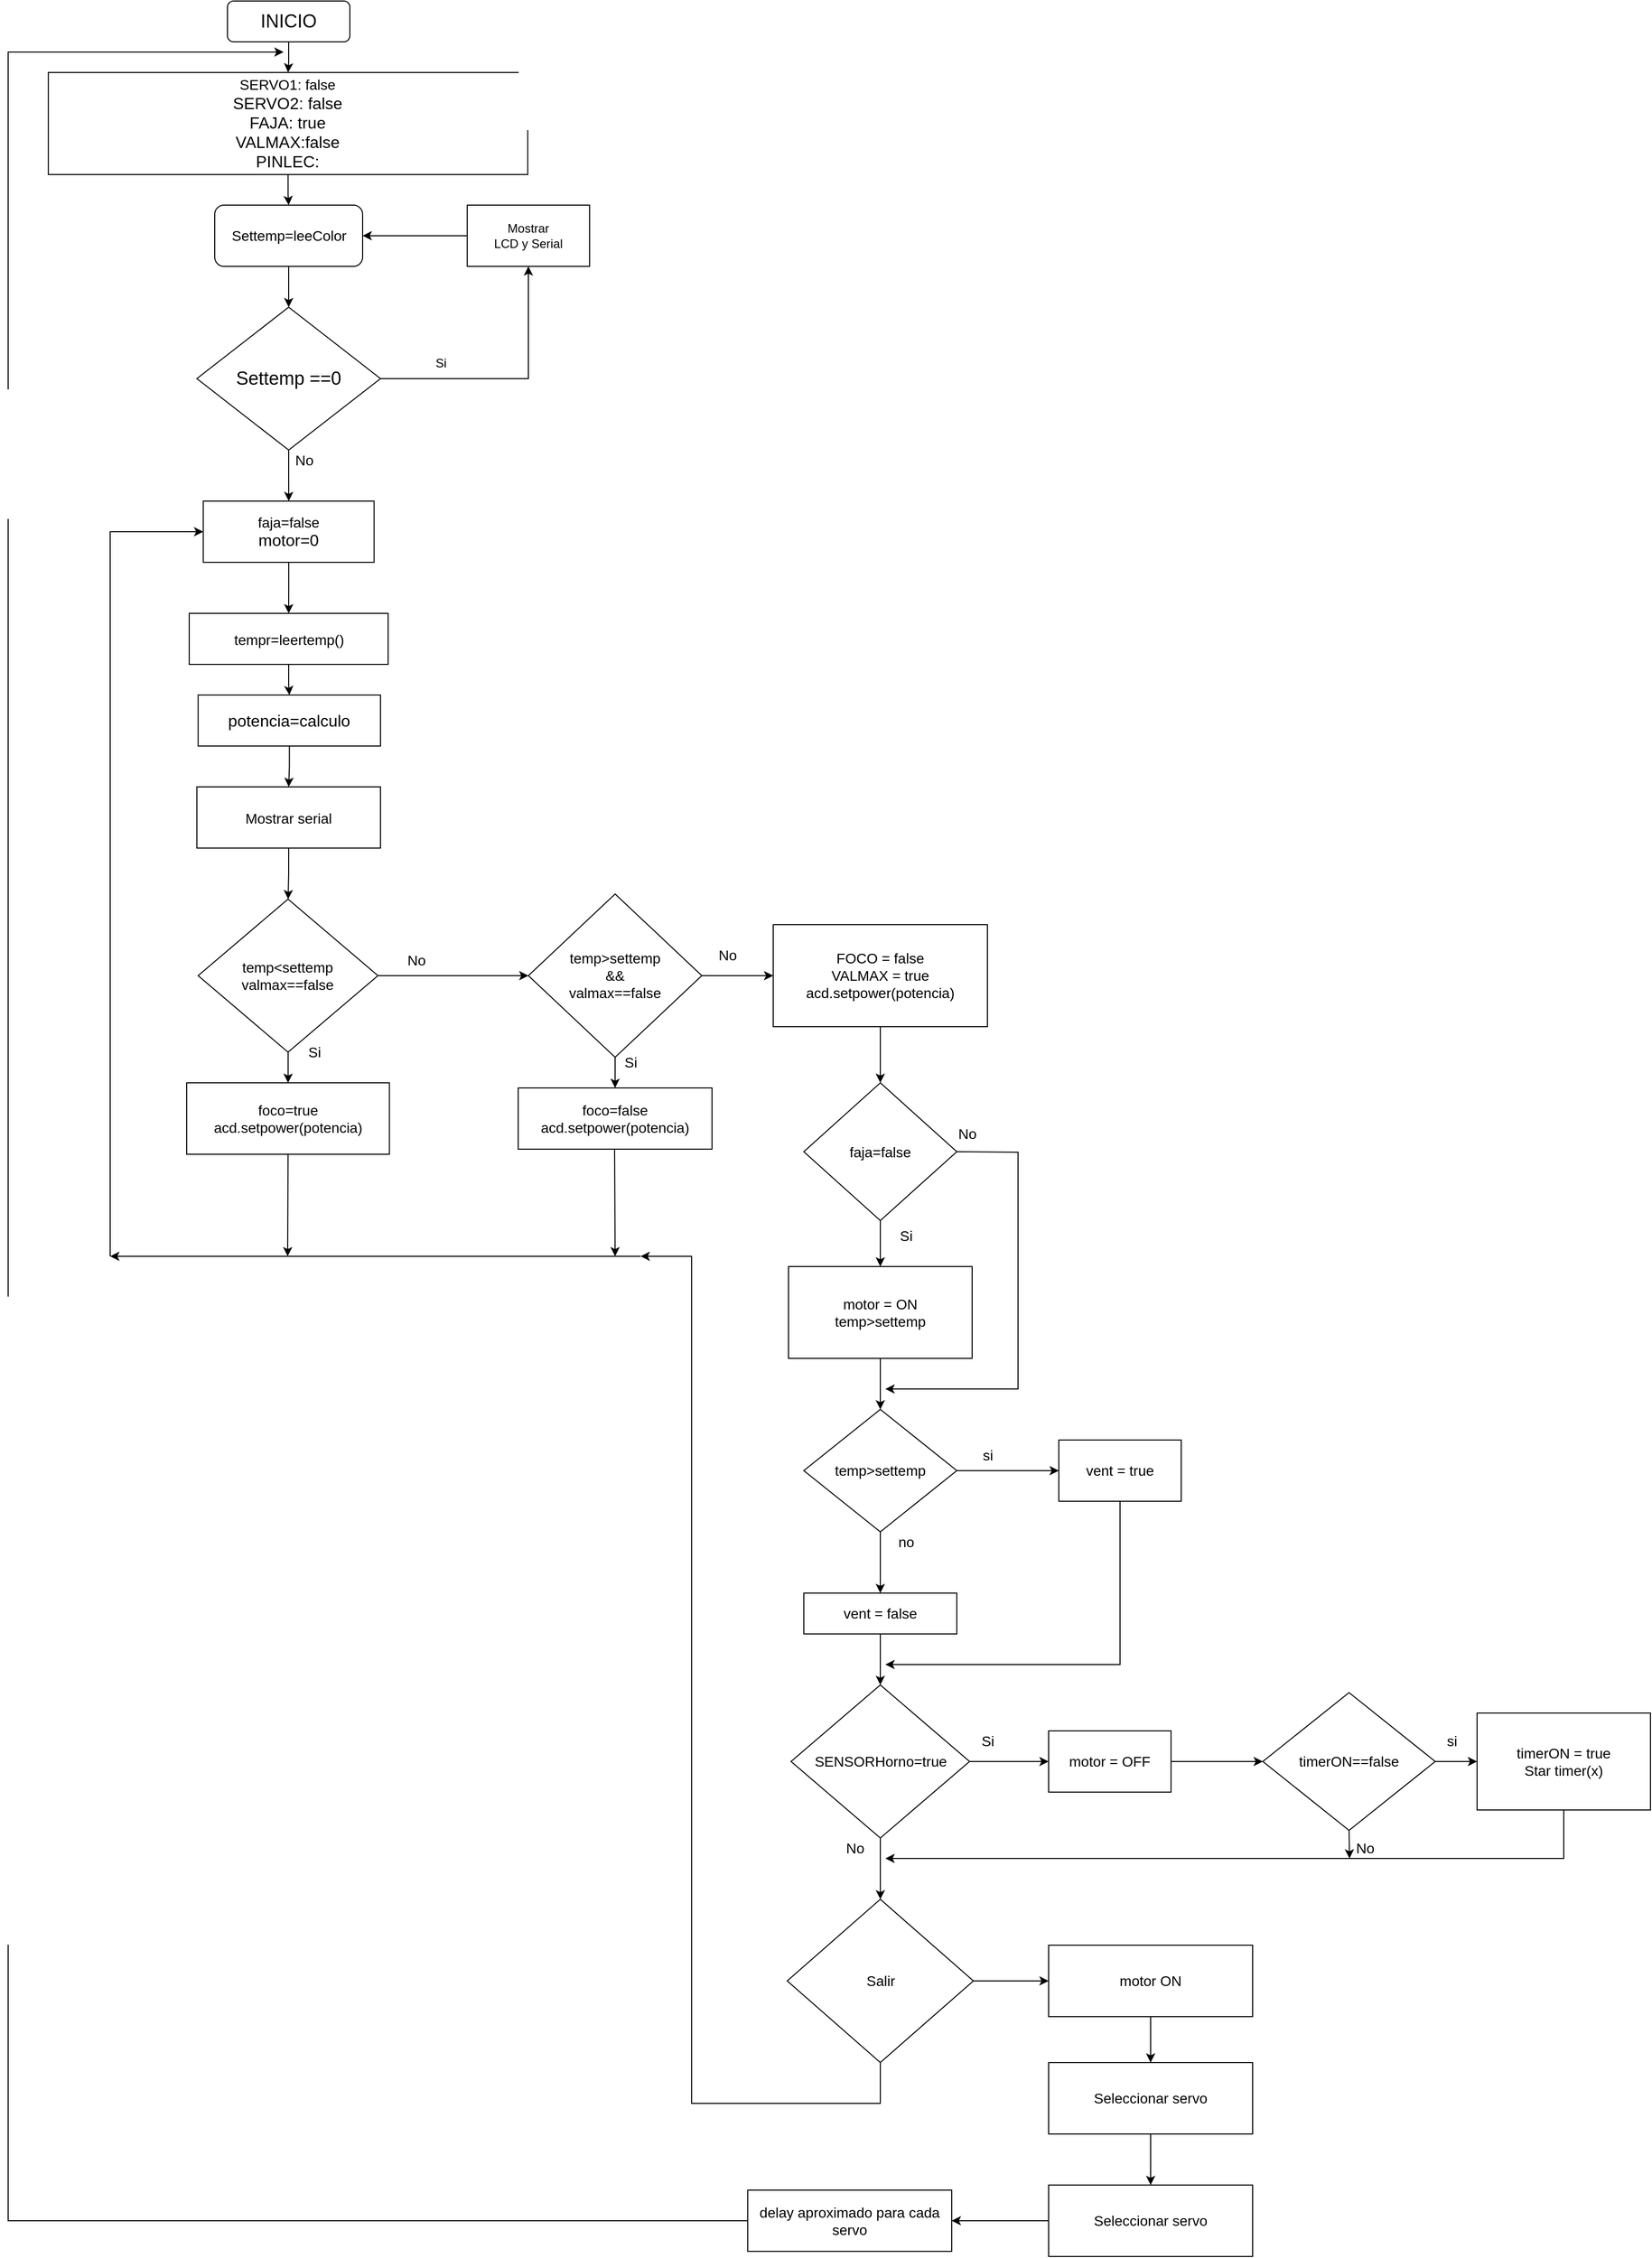 <mxfile version="20.7.4" type="github">
  <diagram id="C5RBs43oDa-KdzZeNtuy" name="Page-1">
    <mxGraphModel dx="4027" dy="1343" grid="1" gridSize="10" guides="1" tooltips="1" connect="1" arrows="1" fold="1" page="1" pageScale="1" pageWidth="827" pageHeight="1169" math="0" shadow="0">
      <root>
        <mxCell id="WIyWlLk6GJQsqaUBKTNV-0" />
        <mxCell id="WIyWlLk6GJQsqaUBKTNV-1" parent="WIyWlLk6GJQsqaUBKTNV-0" />
        <mxCell id="nm-F5k_453cfZgfedOA1-0" value="" style="edgeStyle=orthogonalEdgeStyle;rounded=0;orthogonalLoop=1;jettySize=auto;html=1;" edge="1" parent="WIyWlLk6GJQsqaUBKTNV-1" source="WIyWlLk6GJQsqaUBKTNV-3" target="rxqL98WyF1DrbrfzbTBV-0">
          <mxGeometry relative="1" as="geometry" />
        </mxCell>
        <mxCell id="WIyWlLk6GJQsqaUBKTNV-3" value="&lt;font style=&quot;font-size: 18px;&quot;&gt;INICIO &lt;/font&gt;" style="rounded=1;whiteSpace=wrap;html=1;fontSize=12;glass=0;strokeWidth=1;shadow=0;" parent="WIyWlLk6GJQsqaUBKTNV-1" vertex="1">
          <mxGeometry x="185" y="80" width="120" height="40" as="geometry" />
        </mxCell>
        <mxCell id="nm-F5k_453cfZgfedOA1-1" value="" style="edgeStyle=orthogonalEdgeStyle;rounded=0;orthogonalLoop=1;jettySize=auto;html=1;" edge="1" parent="WIyWlLk6GJQsqaUBKTNV-1" source="rxqL98WyF1DrbrfzbTBV-0" target="rxqL98WyF1DrbrfzbTBV-1">
          <mxGeometry relative="1" as="geometry" />
        </mxCell>
        <mxCell id="rxqL98WyF1DrbrfzbTBV-0" value="&lt;div&gt;&lt;font style=&quot;font-size: 14px;&quot;&gt;SERVO1: false&lt;br&gt;&lt;/font&gt;&lt;/div&gt;&lt;div&gt;&lt;font size=&quot;3&quot;&gt;SERVO2: false&lt;br&gt;&lt;/font&gt;&lt;/div&gt;&lt;div&gt;&lt;font size=&quot;3&quot;&gt;FAJA: true&lt;br&gt;&lt;/font&gt;&lt;/div&gt;&lt;div&gt;&lt;font size=&quot;3&quot;&gt;VALMAX:false&lt;/font&gt;&lt;/div&gt;&lt;div&gt;&lt;font size=&quot;3&quot;&gt;PINLEC: &lt;br&gt;&lt;/font&gt;&lt;/div&gt;" style="rounded=0;whiteSpace=wrap;html=1;" parent="WIyWlLk6GJQsqaUBKTNV-1" vertex="1">
          <mxGeometry x="9.38" y="150" width="470" height="100" as="geometry" />
        </mxCell>
        <mxCell id="nm-F5k_453cfZgfedOA1-2" value="" style="edgeStyle=orthogonalEdgeStyle;rounded=0;orthogonalLoop=1;jettySize=auto;html=1;" edge="1" parent="WIyWlLk6GJQsqaUBKTNV-1" source="rxqL98WyF1DrbrfzbTBV-1" target="rxqL98WyF1DrbrfzbTBV-2">
          <mxGeometry relative="1" as="geometry" />
        </mxCell>
        <mxCell id="rxqL98WyF1DrbrfzbTBV-1" value="&lt;font style=&quot;font-size: 14px;&quot;&gt;Settemp=leeColor&lt;/font&gt;" style="rounded=1;whiteSpace=wrap;html=1;" parent="WIyWlLk6GJQsqaUBKTNV-1" vertex="1">
          <mxGeometry x="172.5" y="280" width="145" height="60" as="geometry" />
        </mxCell>
        <mxCell id="nm-F5k_453cfZgfedOA1-4" value="" style="edgeStyle=orthogonalEdgeStyle;rounded=0;orthogonalLoop=1;jettySize=auto;html=1;" edge="1" parent="WIyWlLk6GJQsqaUBKTNV-1" source="rxqL98WyF1DrbrfzbTBV-2" target="nm-F5k_453cfZgfedOA1-3">
          <mxGeometry relative="1" as="geometry" />
        </mxCell>
        <mxCell id="nm-F5k_453cfZgfedOA1-10" value="" style="edgeStyle=orthogonalEdgeStyle;rounded=0;orthogonalLoop=1;jettySize=auto;html=1;" edge="1" parent="WIyWlLk6GJQsqaUBKTNV-1" source="rxqL98WyF1DrbrfzbTBV-2" target="nm-F5k_453cfZgfedOA1-9">
          <mxGeometry relative="1" as="geometry" />
        </mxCell>
        <mxCell id="rxqL98WyF1DrbrfzbTBV-2" value="&lt;font style=&quot;font-size: 18px;&quot;&gt;Settemp ==0&lt;/font&gt;" style="rhombus;whiteSpace=wrap;html=1;" parent="WIyWlLk6GJQsqaUBKTNV-1" vertex="1">
          <mxGeometry x="155" y="380" width="180" height="140" as="geometry" />
        </mxCell>
        <mxCell id="nm-F5k_453cfZgfedOA1-7" value="" style="edgeStyle=orthogonalEdgeStyle;rounded=0;orthogonalLoop=1;jettySize=auto;html=1;" edge="1" parent="WIyWlLk6GJQsqaUBKTNV-1" source="nm-F5k_453cfZgfedOA1-3" target="rxqL98WyF1DrbrfzbTBV-1">
          <mxGeometry relative="1" as="geometry" />
        </mxCell>
        <mxCell id="nm-F5k_453cfZgfedOA1-3" value="&lt;div&gt;Mostrar &lt;br&gt;&lt;/div&gt;&lt;div&gt;LCD y Serial&lt;br&gt;&lt;/div&gt;" style="rounded=0;whiteSpace=wrap;html=1;" vertex="1" parent="WIyWlLk6GJQsqaUBKTNV-1">
          <mxGeometry x="420" y="280" width="120" height="60" as="geometry" />
        </mxCell>
        <mxCell id="nm-F5k_453cfZgfedOA1-8" value="Si" style="text;html=1;align=center;verticalAlign=middle;resizable=0;points=[];autosize=1;strokeColor=none;fillColor=none;" vertex="1" parent="WIyWlLk6GJQsqaUBKTNV-1">
          <mxGeometry x="379" y="420" width="30" height="30" as="geometry" />
        </mxCell>
        <mxCell id="nm-F5k_453cfZgfedOA1-14" value="" style="edgeStyle=orthogonalEdgeStyle;rounded=0;orthogonalLoop=1;jettySize=auto;html=1;fontSize=12;" edge="1" parent="WIyWlLk6GJQsqaUBKTNV-1" source="nm-F5k_453cfZgfedOA1-9" target="nm-F5k_453cfZgfedOA1-11">
          <mxGeometry relative="1" as="geometry" />
        </mxCell>
        <mxCell id="nm-F5k_453cfZgfedOA1-9" value="&lt;div&gt;&lt;font style=&quot;font-size: 14px;&quot;&gt;faja=false&lt;/font&gt;&lt;/div&gt;&lt;div&gt;&lt;font size=&quot;3&quot;&gt;motor=0&lt;/font&gt;&lt;/div&gt;" style="rounded=0;whiteSpace=wrap;html=1;" vertex="1" parent="WIyWlLk6GJQsqaUBKTNV-1">
          <mxGeometry x="161.25" y="570" width="167.5" height="60" as="geometry" />
        </mxCell>
        <mxCell id="nm-F5k_453cfZgfedOA1-15" value="" style="edgeStyle=orthogonalEdgeStyle;rounded=0;orthogonalLoop=1;jettySize=auto;html=1;fontSize=12;" edge="1" parent="WIyWlLk6GJQsqaUBKTNV-1" source="nm-F5k_453cfZgfedOA1-11" target="nm-F5k_453cfZgfedOA1-12">
          <mxGeometry relative="1" as="geometry" />
        </mxCell>
        <mxCell id="nm-F5k_453cfZgfedOA1-11" value="&lt;font style=&quot;font-size: 14px;&quot;&gt;tempr=leertemp()&lt;/font&gt;" style="rounded=0;whiteSpace=wrap;html=1;fontSize=18;" vertex="1" parent="WIyWlLk6GJQsqaUBKTNV-1">
          <mxGeometry x="147.5" y="680" width="195" height="50" as="geometry" />
        </mxCell>
        <mxCell id="nm-F5k_453cfZgfedOA1-16" value="" style="edgeStyle=orthogonalEdgeStyle;rounded=0;orthogonalLoop=1;jettySize=auto;html=1;fontSize=12;" edge="1" parent="WIyWlLk6GJQsqaUBKTNV-1" source="nm-F5k_453cfZgfedOA1-12" target="nm-F5k_453cfZgfedOA1-13">
          <mxGeometry relative="1" as="geometry" />
        </mxCell>
        <mxCell id="nm-F5k_453cfZgfedOA1-12" value="&lt;font size=&quot;3&quot;&gt;potencia=calculo&lt;/font&gt;" style="rounded=0;whiteSpace=wrap;html=1;fontSize=18;" vertex="1" parent="WIyWlLk6GJQsqaUBKTNV-1">
          <mxGeometry x="156.25" y="760" width="178.75" height="50" as="geometry" />
        </mxCell>
        <mxCell id="nm-F5k_453cfZgfedOA1-18" value="" style="edgeStyle=orthogonalEdgeStyle;rounded=0;orthogonalLoop=1;jettySize=auto;html=1;fontSize=14;" edge="1" parent="WIyWlLk6GJQsqaUBKTNV-1" source="nm-F5k_453cfZgfedOA1-13" target="nm-F5k_453cfZgfedOA1-17">
          <mxGeometry relative="1" as="geometry" />
        </mxCell>
        <mxCell id="nm-F5k_453cfZgfedOA1-13" value="&lt;font style=&quot;font-size: 14px;&quot;&gt;Mostrar serial&lt;/font&gt;" style="rounded=0;whiteSpace=wrap;html=1;fontSize=18;" vertex="1" parent="WIyWlLk6GJQsqaUBKTNV-1">
          <mxGeometry x="155" y="850" width="180" height="60" as="geometry" />
        </mxCell>
        <mxCell id="nm-F5k_453cfZgfedOA1-20" value="" style="edgeStyle=orthogonalEdgeStyle;rounded=0;orthogonalLoop=1;jettySize=auto;html=1;fontSize=14;" edge="1" parent="WIyWlLk6GJQsqaUBKTNV-1" source="nm-F5k_453cfZgfedOA1-17" target="nm-F5k_453cfZgfedOA1-19">
          <mxGeometry relative="1" as="geometry" />
        </mxCell>
        <mxCell id="nm-F5k_453cfZgfedOA1-22" value="" style="edgeStyle=orthogonalEdgeStyle;rounded=0;orthogonalLoop=1;jettySize=auto;html=1;fontSize=14;" edge="1" parent="WIyWlLk6GJQsqaUBKTNV-1" source="nm-F5k_453cfZgfedOA1-17" target="nm-F5k_453cfZgfedOA1-21">
          <mxGeometry relative="1" as="geometry" />
        </mxCell>
        <mxCell id="nm-F5k_453cfZgfedOA1-17" value="&lt;div&gt;temp&amp;lt;settemp&lt;/div&gt;&lt;div&gt;valmax==false&lt;br&gt;&lt;/div&gt;" style="rhombus;whiteSpace=wrap;html=1;fontSize=14;" vertex="1" parent="WIyWlLk6GJQsqaUBKTNV-1">
          <mxGeometry x="156.25" y="960" width="176.25" height="150" as="geometry" />
        </mxCell>
        <mxCell id="nm-F5k_453cfZgfedOA1-19" value="&lt;div&gt;foco=true &lt;br&gt;&lt;/div&gt;&lt;div&gt;acd.setpower(potencia)&lt;br&gt;&lt;/div&gt;" style="rounded=0;whiteSpace=wrap;html=1;fontSize=14;" vertex="1" parent="WIyWlLk6GJQsqaUBKTNV-1">
          <mxGeometry x="145" y="1140" width="198.75" height="70" as="geometry" />
        </mxCell>
        <mxCell id="nm-F5k_453cfZgfedOA1-24" value="" style="edgeStyle=orthogonalEdgeStyle;rounded=0;orthogonalLoop=1;jettySize=auto;html=1;fontSize=14;" edge="1" parent="WIyWlLk6GJQsqaUBKTNV-1" source="nm-F5k_453cfZgfedOA1-21" target="nm-F5k_453cfZgfedOA1-23">
          <mxGeometry relative="1" as="geometry" />
        </mxCell>
        <mxCell id="nm-F5k_453cfZgfedOA1-32" value="" style="edgeStyle=orthogonalEdgeStyle;rounded=0;orthogonalLoop=1;jettySize=auto;html=1;fontSize=14;" edge="1" parent="WIyWlLk6GJQsqaUBKTNV-1" source="nm-F5k_453cfZgfedOA1-21" target="nm-F5k_453cfZgfedOA1-25">
          <mxGeometry relative="1" as="geometry" />
        </mxCell>
        <mxCell id="nm-F5k_453cfZgfedOA1-21" value="&lt;div&gt;temp&amp;gt;settemp&lt;/div&gt;&lt;div&gt;&amp;amp;&amp;amp;&lt;/div&gt;&lt;div&gt;valmax==false&lt;br&gt;&lt;/div&gt;" style="rhombus;whiteSpace=wrap;html=1;fontSize=14;" vertex="1" parent="WIyWlLk6GJQsqaUBKTNV-1">
          <mxGeometry x="480" y="955" width="170" height="160" as="geometry" />
        </mxCell>
        <mxCell id="nm-F5k_453cfZgfedOA1-23" value="&lt;div&gt;foco=false&lt;/div&gt;&lt;div&gt;acd.setpower(potencia)&lt;br&gt;&lt;/div&gt;" style="rounded=0;whiteSpace=wrap;html=1;fontSize=14;" vertex="1" parent="WIyWlLk6GJQsqaUBKTNV-1">
          <mxGeometry x="470" y="1145" width="190" height="60" as="geometry" />
        </mxCell>
        <mxCell id="nm-F5k_453cfZgfedOA1-33" value="" style="edgeStyle=orthogonalEdgeStyle;rounded=0;orthogonalLoop=1;jettySize=auto;html=1;fontSize=14;" edge="1" parent="WIyWlLk6GJQsqaUBKTNV-1" source="nm-F5k_453cfZgfedOA1-25" target="nm-F5k_453cfZgfedOA1-28">
          <mxGeometry relative="1" as="geometry" />
        </mxCell>
        <mxCell id="nm-F5k_453cfZgfedOA1-25" value="&lt;div&gt;FOCO = false &lt;br&gt;&lt;/div&gt;&lt;div&gt;VALMAX = true&lt;br&gt;&lt;/div&gt;&lt;div&gt;acd.setpower(potencia)&lt;br&gt;&lt;/div&gt;" style="rounded=0;whiteSpace=wrap;html=1;fontSize=14;" vertex="1" parent="WIyWlLk6GJQsqaUBKTNV-1">
          <mxGeometry x="720" y="985" width="210" height="100" as="geometry" />
        </mxCell>
        <mxCell id="nm-F5k_453cfZgfedOA1-45" value="" style="edgeStyle=orthogonalEdgeStyle;rounded=0;orthogonalLoop=1;jettySize=auto;html=1;fontSize=14;" edge="1" parent="WIyWlLk6GJQsqaUBKTNV-1" source="nm-F5k_453cfZgfedOA1-26" target="nm-F5k_453cfZgfedOA1-44">
          <mxGeometry relative="1" as="geometry" />
        </mxCell>
        <mxCell id="nm-F5k_453cfZgfedOA1-49" value="" style="edgeStyle=orthogonalEdgeStyle;rounded=0;orthogonalLoop=1;jettySize=auto;html=1;fontSize=14;" edge="1" parent="WIyWlLk6GJQsqaUBKTNV-1" source="nm-F5k_453cfZgfedOA1-26" target="nm-F5k_453cfZgfedOA1-48">
          <mxGeometry relative="1" as="geometry" />
        </mxCell>
        <mxCell id="nm-F5k_453cfZgfedOA1-26" value="temp&amp;gt;settemp" style="rhombus;whiteSpace=wrap;html=1;fontSize=14;" vertex="1" parent="WIyWlLk6GJQsqaUBKTNV-1">
          <mxGeometry x="750" y="1460" width="150" height="120" as="geometry" />
        </mxCell>
        <mxCell id="nm-F5k_453cfZgfedOA1-35" value="" style="edgeStyle=orthogonalEdgeStyle;rounded=0;orthogonalLoop=1;jettySize=auto;html=1;fontSize=14;" edge="1" parent="WIyWlLk6GJQsqaUBKTNV-1" source="nm-F5k_453cfZgfedOA1-28" target="nm-F5k_453cfZgfedOA1-34">
          <mxGeometry relative="1" as="geometry" />
        </mxCell>
        <mxCell id="nm-F5k_453cfZgfedOA1-28" value="faja=false" style="rhombus;whiteSpace=wrap;html=1;fontSize=14;" vertex="1" parent="WIyWlLk6GJQsqaUBKTNV-1">
          <mxGeometry x="750" y="1140" width="150" height="135" as="geometry" />
        </mxCell>
        <mxCell id="nm-F5k_453cfZgfedOA1-31" value="No" style="text;html=1;align=center;verticalAlign=middle;resizable=0;points=[];autosize=1;strokeColor=none;fillColor=none;fontSize=14;" vertex="1" parent="WIyWlLk6GJQsqaUBKTNV-1">
          <mxGeometry x="240" y="515" width="40" height="30" as="geometry" />
        </mxCell>
        <mxCell id="nm-F5k_453cfZgfedOA1-36" value="" style="edgeStyle=orthogonalEdgeStyle;rounded=0;orthogonalLoop=1;jettySize=auto;html=1;fontSize=14;" edge="1" parent="WIyWlLk6GJQsqaUBKTNV-1" source="nm-F5k_453cfZgfedOA1-34" target="nm-F5k_453cfZgfedOA1-26">
          <mxGeometry relative="1" as="geometry" />
        </mxCell>
        <mxCell id="nm-F5k_453cfZgfedOA1-34" value="&lt;div&gt;motor = ON&lt;/div&gt;&lt;div&gt;temp&amp;gt;settemp&lt;br&gt;&lt;/div&gt;" style="rounded=0;whiteSpace=wrap;html=1;fontSize=14;" vertex="1" parent="WIyWlLk6GJQsqaUBKTNV-1">
          <mxGeometry x="735" y="1320" width="180" height="90" as="geometry" />
        </mxCell>
        <mxCell id="nm-F5k_453cfZgfedOA1-43" value="" style="endArrow=classic;html=1;rounded=0;fontSize=14;exitX=1;exitY=0.5;exitDx=0;exitDy=0;" edge="1" parent="WIyWlLk6GJQsqaUBKTNV-1" source="nm-F5k_453cfZgfedOA1-28">
          <mxGeometry width="50" height="50" relative="1" as="geometry">
            <mxPoint x="920" y="1270" as="sourcePoint" />
            <mxPoint x="830" y="1440" as="targetPoint" />
            <Array as="points">
              <mxPoint x="960" y="1208" />
              <mxPoint x="960" y="1440" />
            </Array>
          </mxGeometry>
        </mxCell>
        <mxCell id="nm-F5k_453cfZgfedOA1-47" value="" style="edgeStyle=orthogonalEdgeStyle;rounded=0;orthogonalLoop=1;jettySize=auto;html=1;fontSize=14;" edge="1" parent="WIyWlLk6GJQsqaUBKTNV-1" source="nm-F5k_453cfZgfedOA1-44" target="nm-F5k_453cfZgfedOA1-46">
          <mxGeometry relative="1" as="geometry" />
        </mxCell>
        <mxCell id="nm-F5k_453cfZgfedOA1-44" value="vent = false" style="rounded=0;whiteSpace=wrap;html=1;fontSize=14;" vertex="1" parent="WIyWlLk6GJQsqaUBKTNV-1">
          <mxGeometry x="750" y="1640" width="150" height="40" as="geometry" />
        </mxCell>
        <mxCell id="nm-F5k_453cfZgfedOA1-61" value="" style="edgeStyle=orthogonalEdgeStyle;rounded=0;orthogonalLoop=1;jettySize=auto;html=1;fontSize=14;" edge="1" parent="WIyWlLk6GJQsqaUBKTNV-1" source="nm-F5k_453cfZgfedOA1-46" target="nm-F5k_453cfZgfedOA1-59">
          <mxGeometry relative="1" as="geometry" />
        </mxCell>
        <mxCell id="nm-F5k_453cfZgfedOA1-62" value="" style="edgeStyle=orthogonalEdgeStyle;rounded=0;orthogonalLoop=1;jettySize=auto;html=1;fontSize=14;" edge="1" parent="WIyWlLk6GJQsqaUBKTNV-1" source="nm-F5k_453cfZgfedOA1-46" target="nm-F5k_453cfZgfedOA1-60">
          <mxGeometry relative="1" as="geometry" />
        </mxCell>
        <mxCell id="nm-F5k_453cfZgfedOA1-46" value="SENSORHorno=true " style="rhombus;whiteSpace=wrap;html=1;fontSize=14;" vertex="1" parent="WIyWlLk6GJQsqaUBKTNV-1">
          <mxGeometry x="737.5" y="1730" width="175" height="150" as="geometry" />
        </mxCell>
        <mxCell id="nm-F5k_453cfZgfedOA1-48" value="vent = true" style="rounded=0;whiteSpace=wrap;html=1;fontSize=14;" vertex="1" parent="WIyWlLk6GJQsqaUBKTNV-1">
          <mxGeometry x="1000" y="1490" width="120" height="60" as="geometry" />
        </mxCell>
        <mxCell id="nm-F5k_453cfZgfedOA1-50" value="" style="endArrow=classic;html=1;rounded=0;fontSize=14;exitX=0.5;exitY=1;exitDx=0;exitDy=0;" edge="1" parent="WIyWlLk6GJQsqaUBKTNV-1" source="nm-F5k_453cfZgfedOA1-48">
          <mxGeometry width="50" height="50" relative="1" as="geometry">
            <mxPoint x="1080" y="1700" as="sourcePoint" />
            <mxPoint x="830" y="1710" as="targetPoint" />
            <Array as="points">
              <mxPoint x="1060" y="1710" />
            </Array>
          </mxGeometry>
        </mxCell>
        <mxCell id="nm-F5k_453cfZgfedOA1-51" value="si" style="text;html=1;align=center;verticalAlign=middle;resizable=0;points=[];autosize=1;strokeColor=none;fillColor=none;fontSize=14;" vertex="1" parent="WIyWlLk6GJQsqaUBKTNV-1">
          <mxGeometry x="915" y="1490" width="30" height="30" as="geometry" />
        </mxCell>
        <mxCell id="nm-F5k_453cfZgfedOA1-52" value="no" style="text;html=1;align=center;verticalAlign=middle;resizable=0;points=[];autosize=1;strokeColor=none;fillColor=none;fontSize=14;" vertex="1" parent="WIyWlLk6GJQsqaUBKTNV-1">
          <mxGeometry x="830" y="1575" width="40" height="30" as="geometry" />
        </mxCell>
        <mxCell id="nm-F5k_453cfZgfedOA1-53" value="No" style="text;html=1;align=center;verticalAlign=middle;resizable=0;points=[];autosize=1;strokeColor=none;fillColor=none;fontSize=14;" vertex="1" parent="WIyWlLk6GJQsqaUBKTNV-1">
          <mxGeometry x="890" y="1175" width="40" height="30" as="geometry" />
        </mxCell>
        <mxCell id="nm-F5k_453cfZgfedOA1-54" value="Si " style="text;html=1;align=center;verticalAlign=middle;resizable=0;points=[];autosize=1;strokeColor=none;fillColor=none;fontSize=14;" vertex="1" parent="WIyWlLk6GJQsqaUBKTNV-1">
          <mxGeometry x="830" y="1275" width="40" height="30" as="geometry" />
        </mxCell>
        <mxCell id="nm-F5k_453cfZgfedOA1-55" value="No" style="text;html=1;align=center;verticalAlign=middle;resizable=0;points=[];autosize=1;strokeColor=none;fillColor=none;fontSize=14;" vertex="1" parent="WIyWlLk6GJQsqaUBKTNV-1">
          <mxGeometry x="655" y="1000" width="40" height="30" as="geometry" />
        </mxCell>
        <mxCell id="nm-F5k_453cfZgfedOA1-56" value="Si" style="text;html=1;align=center;verticalAlign=middle;resizable=0;points=[];autosize=1;strokeColor=none;fillColor=none;fontSize=14;" vertex="1" parent="WIyWlLk6GJQsqaUBKTNV-1">
          <mxGeometry x="560" y="1105" width="40" height="30" as="geometry" />
        </mxCell>
        <mxCell id="nm-F5k_453cfZgfedOA1-57" value="Si" style="text;html=1;align=center;verticalAlign=middle;resizable=0;points=[];autosize=1;strokeColor=none;fillColor=none;fontSize=14;" vertex="1" parent="WIyWlLk6GJQsqaUBKTNV-1">
          <mxGeometry x="250" y="1095" width="40" height="30" as="geometry" />
        </mxCell>
        <mxCell id="nm-F5k_453cfZgfedOA1-58" value="No" style="text;html=1;align=center;verticalAlign=middle;resizable=0;points=[];autosize=1;strokeColor=none;fillColor=none;fontSize=14;" vertex="1" parent="WIyWlLk6GJQsqaUBKTNV-1">
          <mxGeometry x="350" y="1005" width="40" height="30" as="geometry" />
        </mxCell>
        <mxCell id="nm-F5k_453cfZgfedOA1-64" value="" style="edgeStyle=orthogonalEdgeStyle;rounded=0;orthogonalLoop=1;jettySize=auto;html=1;fontSize=14;" edge="1" parent="WIyWlLk6GJQsqaUBKTNV-1" source="nm-F5k_453cfZgfedOA1-59" target="nm-F5k_453cfZgfedOA1-63">
          <mxGeometry relative="1" as="geometry" />
        </mxCell>
        <mxCell id="nm-F5k_453cfZgfedOA1-59" value="motor = OFF" style="rounded=0;whiteSpace=wrap;html=1;fontSize=14;" vertex="1" parent="WIyWlLk6GJQsqaUBKTNV-1">
          <mxGeometry x="990" y="1775" width="120" height="60" as="geometry" />
        </mxCell>
        <mxCell id="nm-F5k_453cfZgfedOA1-77" value="" style="edgeStyle=orthogonalEdgeStyle;rounded=0;orthogonalLoop=1;jettySize=auto;html=1;fontSize=14;" edge="1" parent="WIyWlLk6GJQsqaUBKTNV-1" source="nm-F5k_453cfZgfedOA1-60" target="nm-F5k_453cfZgfedOA1-74">
          <mxGeometry relative="1" as="geometry" />
        </mxCell>
        <mxCell id="nm-F5k_453cfZgfedOA1-60" value="Salir" style="rhombus;whiteSpace=wrap;html=1;fontSize=14;" vertex="1" parent="WIyWlLk6GJQsqaUBKTNV-1">
          <mxGeometry x="733.75" y="1940" width="182.5" height="160" as="geometry" />
        </mxCell>
        <mxCell id="nm-F5k_453cfZgfedOA1-66" value="" style="edgeStyle=orthogonalEdgeStyle;rounded=0;orthogonalLoop=1;jettySize=auto;html=1;fontSize=14;" edge="1" parent="WIyWlLk6GJQsqaUBKTNV-1" source="nm-F5k_453cfZgfedOA1-63" target="nm-F5k_453cfZgfedOA1-65">
          <mxGeometry relative="1" as="geometry" />
        </mxCell>
        <mxCell id="nm-F5k_453cfZgfedOA1-63" value="timerON==false" style="rhombus;whiteSpace=wrap;html=1;fontSize=14;" vertex="1" parent="WIyWlLk6GJQsqaUBKTNV-1">
          <mxGeometry x="1200" y="1737.5" width="169" height="135" as="geometry" />
        </mxCell>
        <mxCell id="nm-F5k_453cfZgfedOA1-65" value="&lt;div&gt;timerON = true&lt;/div&gt;&lt;div&gt;Star timer(x)&lt;br&gt;&lt;/div&gt;" style="rounded=0;whiteSpace=wrap;html=1;fontSize=14;" vertex="1" parent="WIyWlLk6GJQsqaUBKTNV-1">
          <mxGeometry x="1410" y="1757.5" width="170" height="95" as="geometry" />
        </mxCell>
        <mxCell id="nm-F5k_453cfZgfedOA1-67" value="" style="endArrow=classic;html=1;rounded=0;fontSize=14;exitX=0.5;exitY=1;exitDx=0;exitDy=0;" edge="1" parent="WIyWlLk6GJQsqaUBKTNV-1" source="nm-F5k_453cfZgfedOA1-65">
          <mxGeometry width="50" height="50" relative="1" as="geometry">
            <mxPoint x="1530" y="1920" as="sourcePoint" />
            <mxPoint x="830" y="1900" as="targetPoint" />
            <Array as="points">
              <mxPoint x="1495" y="1900" />
            </Array>
          </mxGeometry>
        </mxCell>
        <mxCell id="nm-F5k_453cfZgfedOA1-69" value="" style="endArrow=classic;html=1;rounded=0;fontSize=14;exitX=0.5;exitY=1;exitDx=0;exitDy=0;" edge="1" parent="WIyWlLk6GJQsqaUBKTNV-1" source="nm-F5k_453cfZgfedOA1-63">
          <mxGeometry width="50" height="50" relative="1" as="geometry">
            <mxPoint x="1230" y="1970" as="sourcePoint" />
            <mxPoint x="1285" y="1900" as="targetPoint" />
          </mxGeometry>
        </mxCell>
        <mxCell id="nm-F5k_453cfZgfedOA1-70" value="si" style="text;html=1;align=center;verticalAlign=middle;resizable=0;points=[];autosize=1;strokeColor=none;fillColor=none;fontSize=14;" vertex="1" parent="WIyWlLk6GJQsqaUBKTNV-1">
          <mxGeometry x="1370" y="1770" width="30" height="30" as="geometry" />
        </mxCell>
        <mxCell id="nm-F5k_453cfZgfedOA1-71" value="No" style="text;html=1;align=center;verticalAlign=middle;resizable=0;points=[];autosize=1;strokeColor=none;fillColor=none;fontSize=14;" vertex="1" parent="WIyWlLk6GJQsqaUBKTNV-1">
          <mxGeometry x="1280" y="1875" width="40" height="30" as="geometry" />
        </mxCell>
        <mxCell id="nm-F5k_453cfZgfedOA1-72" value="Si" style="text;html=1;align=center;verticalAlign=middle;resizable=0;points=[];autosize=1;strokeColor=none;fillColor=none;fontSize=14;" vertex="1" parent="WIyWlLk6GJQsqaUBKTNV-1">
          <mxGeometry x="910" y="1770" width="40" height="30" as="geometry" />
        </mxCell>
        <mxCell id="nm-F5k_453cfZgfedOA1-73" value="No" style="text;html=1;align=center;verticalAlign=middle;resizable=0;points=[];autosize=1;strokeColor=none;fillColor=none;fontSize=14;" vertex="1" parent="WIyWlLk6GJQsqaUBKTNV-1">
          <mxGeometry x="780" y="1875" width="40" height="30" as="geometry" />
        </mxCell>
        <mxCell id="nm-F5k_453cfZgfedOA1-78" value="" style="edgeStyle=orthogonalEdgeStyle;rounded=0;orthogonalLoop=1;jettySize=auto;html=1;fontSize=14;" edge="1" parent="WIyWlLk6GJQsqaUBKTNV-1" source="nm-F5k_453cfZgfedOA1-74" target="nm-F5k_453cfZgfedOA1-75">
          <mxGeometry relative="1" as="geometry" />
        </mxCell>
        <mxCell id="nm-F5k_453cfZgfedOA1-74" value="motor ON" style="rounded=0;whiteSpace=wrap;html=1;fontSize=14;" vertex="1" parent="WIyWlLk6GJQsqaUBKTNV-1">
          <mxGeometry x="990" y="1985" width="200" height="70" as="geometry" />
        </mxCell>
        <mxCell id="nm-F5k_453cfZgfedOA1-80" style="edgeStyle=orthogonalEdgeStyle;rounded=0;orthogonalLoop=1;jettySize=auto;html=1;fontSize=14;" edge="1" parent="WIyWlLk6GJQsqaUBKTNV-1" source="nm-F5k_453cfZgfedOA1-75" target="nm-F5k_453cfZgfedOA1-79">
          <mxGeometry relative="1" as="geometry" />
        </mxCell>
        <mxCell id="nm-F5k_453cfZgfedOA1-75" value="Seleccionar servo" style="rounded=0;whiteSpace=wrap;html=1;fontSize=14;" vertex="1" parent="WIyWlLk6GJQsqaUBKTNV-1">
          <mxGeometry x="990" y="2100" width="200" height="70" as="geometry" />
        </mxCell>
        <mxCell id="nm-F5k_453cfZgfedOA1-76" value="delay aproximado para cada servo" style="rounded=0;whiteSpace=wrap;html=1;fontSize=14;" vertex="1" parent="WIyWlLk6GJQsqaUBKTNV-1">
          <mxGeometry x="695" y="2225" width="200" height="60" as="geometry" />
        </mxCell>
        <mxCell id="nm-F5k_453cfZgfedOA1-83" value="" style="edgeStyle=orthogonalEdgeStyle;rounded=0;orthogonalLoop=1;jettySize=auto;html=1;fontSize=14;" edge="1" parent="WIyWlLk6GJQsqaUBKTNV-1" source="nm-F5k_453cfZgfedOA1-79" target="nm-F5k_453cfZgfedOA1-76">
          <mxGeometry relative="1" as="geometry" />
        </mxCell>
        <mxCell id="nm-F5k_453cfZgfedOA1-79" value="Seleccionar servo" style="rounded=0;whiteSpace=wrap;html=1;fontSize=14;" vertex="1" parent="WIyWlLk6GJQsqaUBKTNV-1">
          <mxGeometry x="990" y="2220" width="200" height="70" as="geometry" />
        </mxCell>
        <mxCell id="nm-F5k_453cfZgfedOA1-84" value="" style="endArrow=classic;html=1;rounded=0;fontSize=14;exitX=0;exitY=0.5;exitDx=0;exitDy=0;" edge="1" parent="WIyWlLk6GJQsqaUBKTNV-1" source="nm-F5k_453cfZgfedOA1-76">
          <mxGeometry width="50" height="50" relative="1" as="geometry">
            <mxPoint x="690" y="2250" as="sourcePoint" />
            <mxPoint x="240" y="130" as="targetPoint" />
            <Array as="points">
              <mxPoint x="-30" y="2255" />
              <mxPoint x="-30" y="1770" />
              <mxPoint x="-30" y="1100" />
              <mxPoint x="-30" y="130" />
            </Array>
          </mxGeometry>
        </mxCell>
        <mxCell id="nm-F5k_453cfZgfedOA1-85" value="" style="endArrow=classic;html=1;rounded=0;fontSize=14;" edge="1" parent="WIyWlLk6GJQsqaUBKTNV-1">
          <mxGeometry width="50" height="50" relative="1" as="geometry">
            <mxPoint x="590" y="1310" as="sourcePoint" />
            <mxPoint x="70" y="1310" as="targetPoint" />
          </mxGeometry>
        </mxCell>
        <mxCell id="nm-F5k_453cfZgfedOA1-86" value="" style="endArrow=classic;html=1;rounded=0;fontSize=14;exitX=0.5;exitY=1;exitDx=0;exitDy=0;" edge="1" parent="WIyWlLk6GJQsqaUBKTNV-1" source="nm-F5k_453cfZgfedOA1-19">
          <mxGeometry width="50" height="50" relative="1" as="geometry">
            <mxPoint x="270" y="1270" as="sourcePoint" />
            <mxPoint x="244" y="1310" as="targetPoint" />
          </mxGeometry>
        </mxCell>
        <mxCell id="nm-F5k_453cfZgfedOA1-87" value="" style="endArrow=classic;html=1;rounded=0;fontSize=14;" edge="1" parent="WIyWlLk6GJQsqaUBKTNV-1">
          <mxGeometry x="-1" y="78" width="50" height="50" relative="1" as="geometry">
            <mxPoint x="564.52" y="1205" as="sourcePoint" />
            <mxPoint x="565" y="1310" as="targetPoint" />
            <mxPoint x="-28" y="-60" as="offset" />
          </mxGeometry>
        </mxCell>
        <mxCell id="nm-F5k_453cfZgfedOA1-88" value="" style="endArrow=classic;html=1;rounded=0;fontSize=14;exitX=0.5;exitY=1;exitDx=0;exitDy=0;" edge="1" parent="WIyWlLk6GJQsqaUBKTNV-1" source="nm-F5k_453cfZgfedOA1-60">
          <mxGeometry width="50" height="50" relative="1" as="geometry">
            <mxPoint x="670" y="2040" as="sourcePoint" />
            <mxPoint x="590" y="1310" as="targetPoint" />
            <Array as="points">
              <mxPoint x="825" y="2140" />
              <mxPoint x="640" y="2140" />
              <mxPoint x="640" y="1650" />
              <mxPoint x="640" y="1310" />
            </Array>
          </mxGeometry>
        </mxCell>
        <mxCell id="nm-F5k_453cfZgfedOA1-89" value="" style="endArrow=classic;html=1;rounded=0;fontSize=14;entryX=0;entryY=0.5;entryDx=0;entryDy=0;" edge="1" parent="WIyWlLk6GJQsqaUBKTNV-1" target="nm-F5k_453cfZgfedOA1-9">
          <mxGeometry width="50" height="50" relative="1" as="geometry">
            <mxPoint x="70" y="1310" as="sourcePoint" />
            <mxPoint x="110" y="630" as="targetPoint" />
            <Array as="points">
              <mxPoint x="70" y="600" />
            </Array>
          </mxGeometry>
        </mxCell>
      </root>
    </mxGraphModel>
  </diagram>
</mxfile>
